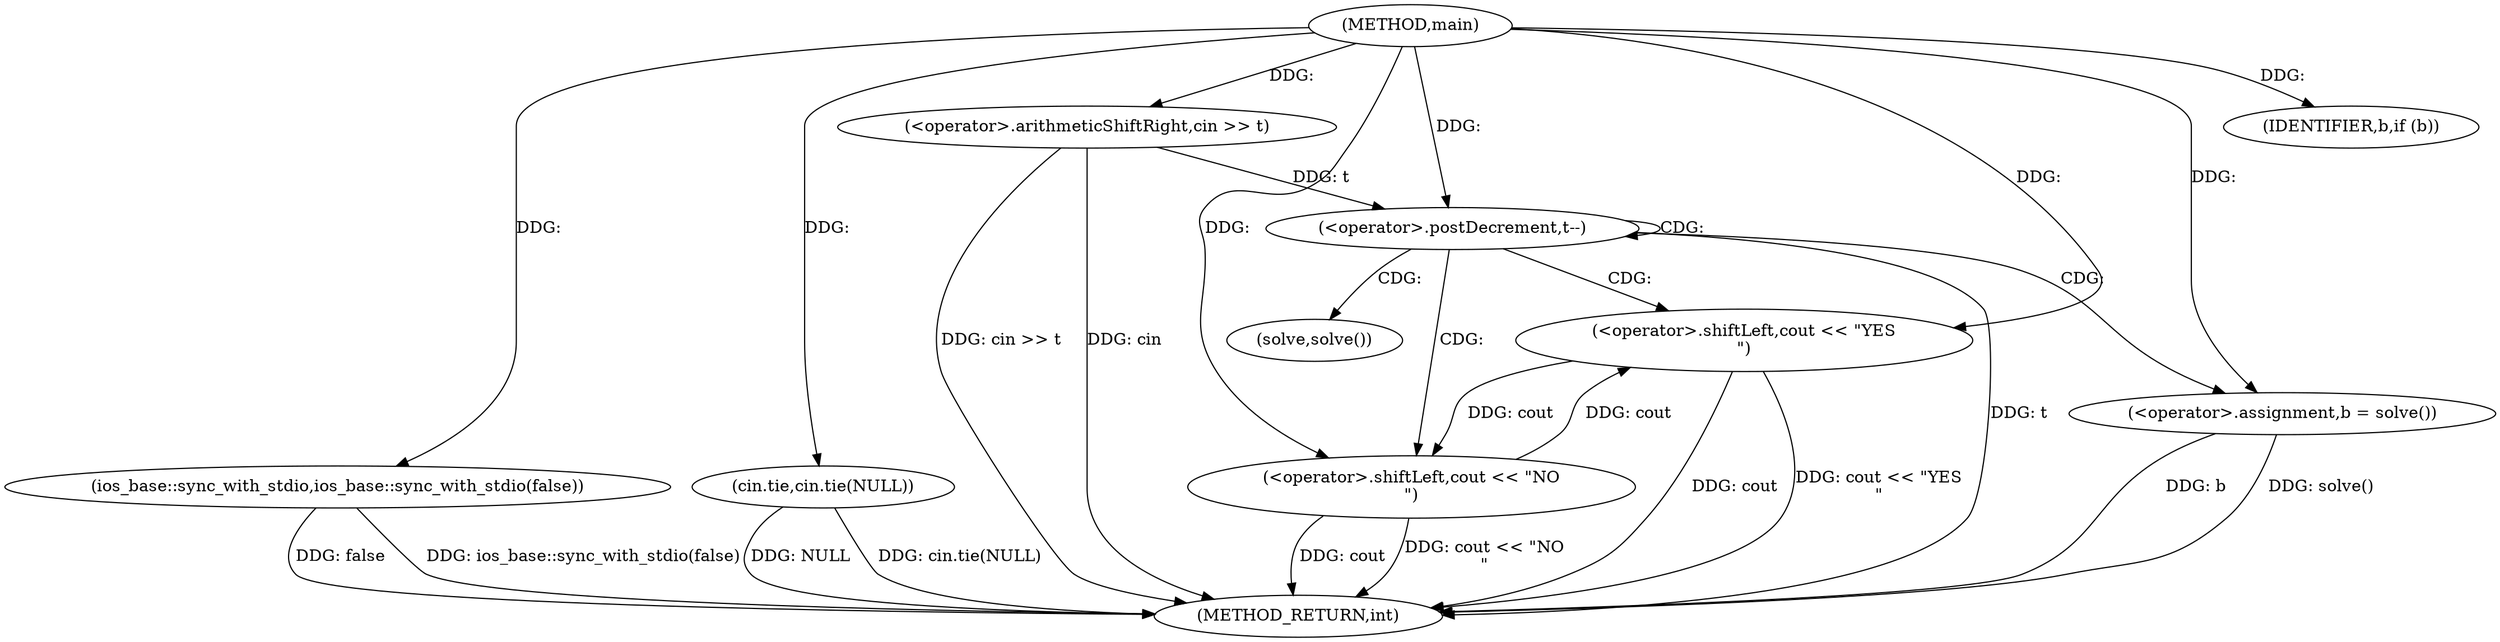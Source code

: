 digraph "main" {  
"1000568" [label = "(METHOD,main)" ]
"1000595" [label = "(METHOD_RETURN,int)" ]
"1000570" [label = "(ios_base::sync_with_stdio,ios_base::sync_with_stdio(false))" ]
"1000572" [label = "(cin.tie,cin.tie(NULL))" ]
"1000575" [label = "(<operator>.arithmeticShiftRight,cin >> t)" ]
"1000579" [label = "(<operator>.postDecrement,t--)" ]
"1000583" [label = "(<operator>.assignment,b = solve())" ]
"1000587" [label = "(IDENTIFIER,b,if (b))" ]
"1000588" [label = "(<operator>.shiftLeft,cout << \"YES\n\")" ]
"1000592" [label = "(<operator>.shiftLeft,cout << \"NO\n\")" ]
"1000585" [label = "(solve,solve())" ]
  "1000570" -> "1000595"  [ label = "DDG: ios_base::sync_with_stdio(false)"] 
  "1000572" -> "1000595"  [ label = "DDG: cin.tie(NULL)"] 
  "1000575" -> "1000595"  [ label = "DDG: cin >> t"] 
  "1000579" -> "1000595"  [ label = "DDG: t"] 
  "1000583" -> "1000595"  [ label = "DDG: b"] 
  "1000583" -> "1000595"  [ label = "DDG: solve()"] 
  "1000592" -> "1000595"  [ label = "DDG: cout"] 
  "1000592" -> "1000595"  [ label = "DDG: cout << \"NO\n\""] 
  "1000588" -> "1000595"  [ label = "DDG: cout"] 
  "1000588" -> "1000595"  [ label = "DDG: cout << \"YES\n\""] 
  "1000572" -> "1000595"  [ label = "DDG: NULL"] 
  "1000570" -> "1000595"  [ label = "DDG: false"] 
  "1000575" -> "1000595"  [ label = "DDG: cin"] 
  "1000568" -> "1000570"  [ label = "DDG: "] 
  "1000568" -> "1000572"  [ label = "DDG: "] 
  "1000568" -> "1000575"  [ label = "DDG: "] 
  "1000575" -> "1000579"  [ label = "DDG: t"] 
  "1000568" -> "1000579"  [ label = "DDG: "] 
  "1000568" -> "1000583"  [ label = "DDG: "] 
  "1000568" -> "1000587"  [ label = "DDG: "] 
  "1000592" -> "1000588"  [ label = "DDG: cout"] 
  "1000568" -> "1000588"  [ label = "DDG: "] 
  "1000588" -> "1000592"  [ label = "DDG: cout"] 
  "1000568" -> "1000592"  [ label = "DDG: "] 
  "1000579" -> "1000579"  [ label = "CDG: "] 
  "1000579" -> "1000585"  [ label = "CDG: "] 
  "1000579" -> "1000583"  [ label = "CDG: "] 
  "1000579" -> "1000592"  [ label = "CDG: "] 
  "1000579" -> "1000588"  [ label = "CDG: "] 
}
